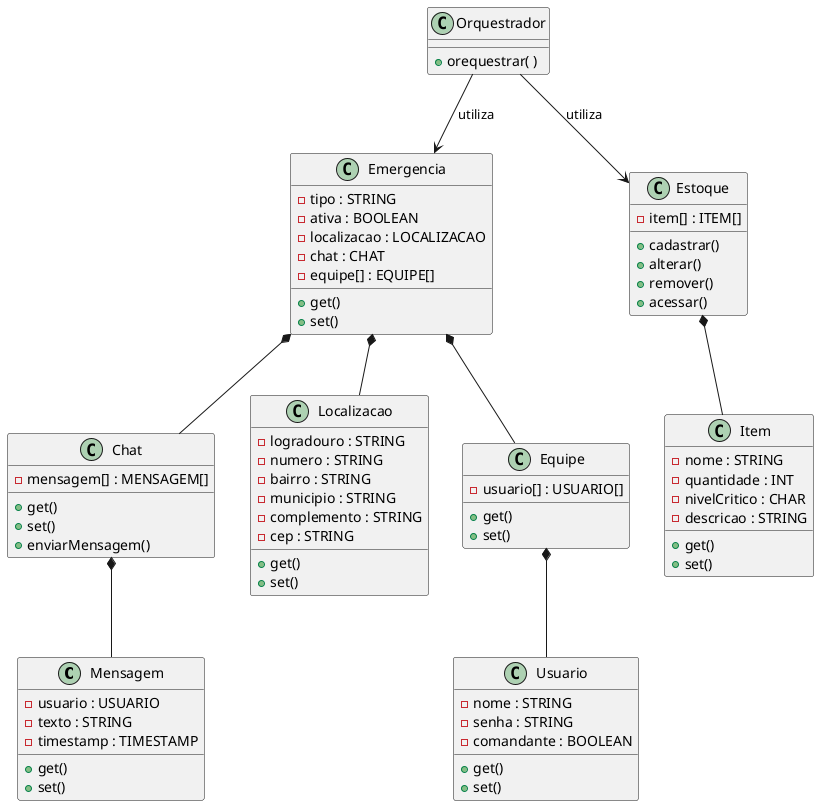 @startuml

class Mensagem {
    - usuario : USUARIO
    - texto : STRING
    - timestamp : TIMESTAMP
    + get()
    + set()
}

class Chat {
    - mensagem[] : MENSAGEM[]
    + get()
    + set()
    + enviarMensagem()
}

class Emergencia {
    - tipo : STRING
    - ativa : BOOLEAN
    - localizacao : LOCALIZACAO
    - chat : CHAT
    - equipe[] : EQUIPE[]
    + get()
    + set()
}

class Localizacao {
    - logradouro : STRING
    - numero : STRING
    - bairro : STRING
    - municipio : STRING 
    - complemento : STRING
    - cep : STRING 
    + get()
    + set()
}

class Estoque {
    - item[] : ITEM[]
    + cadastrar()
    + alterar()
    + remover()
    + acessar()
}

class Equipe {
    - usuario[] : USUARIO[]
    + get()
    + set()

}

class Item {
    - nome : STRING 
    - quantidade : INT 
    - nivelCritico : CHAR 
    - descricao : STRING
    + get()
    + set()
}

class Usuario {
    - nome : STRING
    - senha : STRING
    - comandante : BOOLEAN
    + get()
    + set()
}


class Orquestrador {
    + orequestrar( )
}

Orquestrador --> Estoque : utiliza
Orquestrador --> Emergencia : utiliza

Emergencia *-- Chat
Emergencia *-- Equipe
Emergencia *-- Localizacao
Estoque *-- Item
Equipe *-- Usuario
Chat *-- Mensagem

@enduml